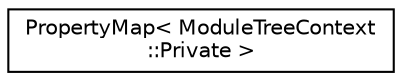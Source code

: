 digraph "Graphical Class Hierarchy"
{
 // LATEX_PDF_SIZE
  edge [fontname="Helvetica",fontsize="10",labelfontname="Helvetica",labelfontsize="10"];
  node [fontname="Helvetica",fontsize="10",shape=record];
  rankdir="LR";
  Node0 [label="PropertyMap\< ModuleTreeContext\l::Private \>",height=0.2,width=0.4,color="black", fillcolor="white", style="filled",URL="$classPropertyMap.html",tooltip=" "];
}

